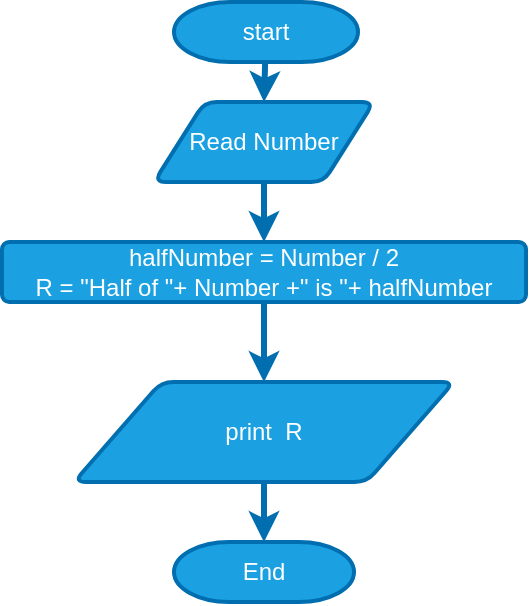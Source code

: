 <mxfile>
    <diagram id="vy9CfxSl1adcSrv_ob8J" name="Page-1">
        <mxGraphModel dx="550" dy="351" grid="1" gridSize="10" guides="1" tooltips="1" connect="1" arrows="1" fold="1" page="1" pageScale="1" pageWidth="850" pageHeight="1100" math="0" shadow="0">
            <root>
                <mxCell id="0"/>
                <mxCell id="1" parent="0"/>
                <mxCell id="4" value="" style="edgeStyle=none;html=1;fillColor=#1ba1e2;strokeColor=#006EAF;strokeWidth=3;" edge="1" parent="1" source="2">
                    <mxGeometry relative="1" as="geometry">
                        <mxPoint x="318" y="80" as="targetPoint"/>
                    </mxGeometry>
                </mxCell>
                <mxCell id="2" value="start" style="strokeWidth=2;html=1;shape=mxgraph.flowchart.terminator;whiteSpace=wrap;fillColor=#1ba1e2;fontColor=#ffffff;strokeColor=#006EAF;" vertex="1" parent="1">
                    <mxGeometry x="273" y="30" width="92" height="30" as="geometry"/>
                </mxCell>
                <mxCell id="7" value="" style="edgeStyle=none;html=1;strokeWidth=3;fillColor=#1ba1e2;strokeColor=#006EAF;" edge="1" parent="1" source="5" target="6">
                    <mxGeometry relative="1" as="geometry"/>
                </mxCell>
                <mxCell id="5" value="Read Number" style="shape=parallelogram;html=1;strokeWidth=2;perimeter=parallelogramPerimeter;whiteSpace=wrap;rounded=1;arcSize=12;size=0.23;fillColor=#1ba1e2;fontColor=#ffffff;strokeColor=#006EAF;" vertex="1" parent="1">
                    <mxGeometry x="263" y="80" width="110" height="40" as="geometry"/>
                </mxCell>
                <mxCell id="9" value="" style="edgeStyle=none;html=1;strokeWidth=3;fillColor=#1ba1e2;strokeColor=#006EAF;" edge="1" parent="1" source="6">
                    <mxGeometry relative="1" as="geometry">
                        <mxPoint x="318" y="220" as="targetPoint"/>
                    </mxGeometry>
                </mxCell>
                <mxCell id="6" value="halfNumber = Number / 2&lt;br&gt;R = &quot;Half of &quot;+ Number +&quot; is &quot;+ halfNumber" style="whiteSpace=wrap;html=1;fillColor=#1ba1e2;strokeColor=#006EAF;fontColor=#ffffff;strokeWidth=2;rounded=1;arcSize=12;" vertex="1" parent="1">
                    <mxGeometry x="187" y="150" width="262" height="30" as="geometry"/>
                </mxCell>
                <mxCell id="14" value="" style="edgeStyle=none;html=1;strokeWidth=3;fillColor=#1ba1e2;strokeColor=#006EAF;" edge="1" parent="1" source="10">
                    <mxGeometry relative="1" as="geometry">
                        <mxPoint x="318" y="300" as="targetPoint"/>
                    </mxGeometry>
                </mxCell>
                <mxCell id="10" value="print&amp;nbsp; R" style="shape=parallelogram;html=1;strokeWidth=2;perimeter=parallelogramPerimeter;whiteSpace=wrap;rounded=1;arcSize=12;size=0.23;fillColor=#1ba1e2;fontColor=#ffffff;strokeColor=#006EAF;" vertex="1" parent="1">
                    <mxGeometry x="223" y="220" width="190" height="50" as="geometry"/>
                </mxCell>
                <mxCell id="15" value="End" style="strokeWidth=2;html=1;shape=mxgraph.flowchart.terminator;whiteSpace=wrap;fillColor=#1ba1e2;fontColor=#ffffff;strokeColor=#006EAF;" vertex="1" parent="1">
                    <mxGeometry x="273" y="300" width="90" height="30" as="geometry"/>
                </mxCell>
            </root>
        </mxGraphModel>
    </diagram>
</mxfile>